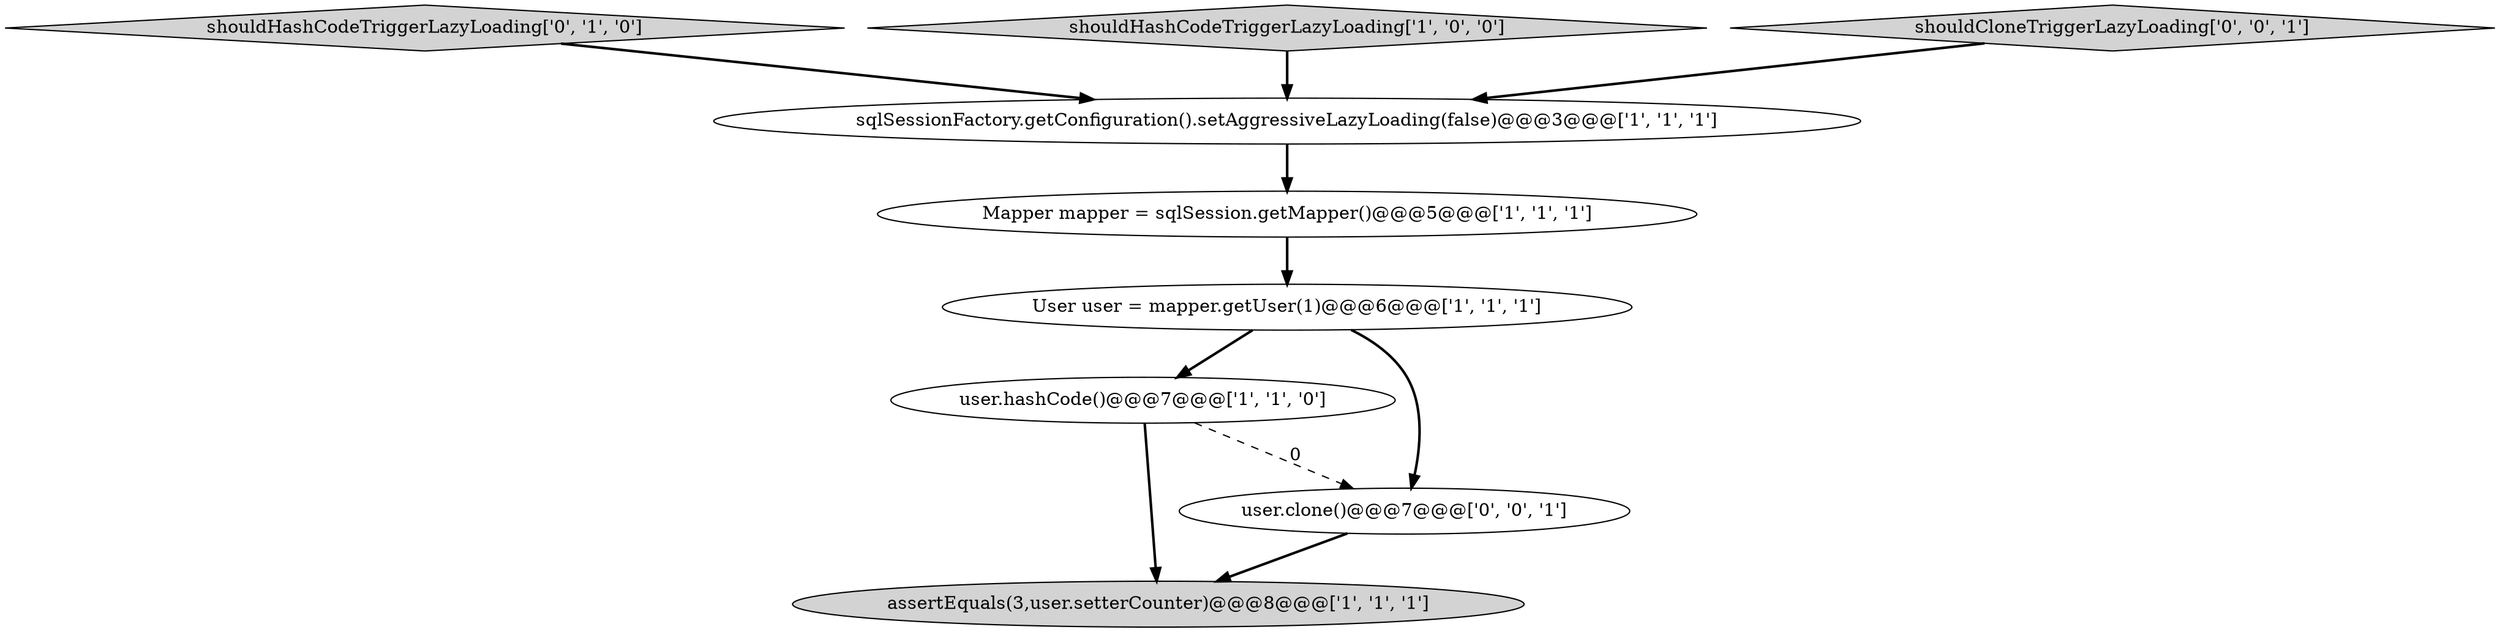 digraph {
6 [style = filled, label = "shouldHashCodeTriggerLazyLoading['0', '1', '0']", fillcolor = lightgray, shape = diamond image = "AAA0AAABBB2BBB"];
5 [style = filled, label = "shouldHashCodeTriggerLazyLoading['1', '0', '0']", fillcolor = lightgray, shape = diamond image = "AAA0AAABBB1BBB"];
4 [style = filled, label = "Mapper mapper = sqlSession.getMapper()@@@5@@@['1', '1', '1']", fillcolor = white, shape = ellipse image = "AAA0AAABBB1BBB"];
7 [style = filled, label = "shouldCloneTriggerLazyLoading['0', '0', '1']", fillcolor = lightgray, shape = diamond image = "AAA0AAABBB3BBB"];
1 [style = filled, label = "User user = mapper.getUser(1)@@@6@@@['1', '1', '1']", fillcolor = white, shape = ellipse image = "AAA0AAABBB1BBB"];
0 [style = filled, label = "sqlSessionFactory.getConfiguration().setAggressiveLazyLoading(false)@@@3@@@['1', '1', '1']", fillcolor = white, shape = ellipse image = "AAA0AAABBB1BBB"];
2 [style = filled, label = "user.hashCode()@@@7@@@['1', '1', '0']", fillcolor = white, shape = ellipse image = "AAA0AAABBB1BBB"];
3 [style = filled, label = "assertEquals(3,user.setterCounter)@@@8@@@['1', '1', '1']", fillcolor = lightgray, shape = ellipse image = "AAA0AAABBB1BBB"];
8 [style = filled, label = "user.clone()@@@7@@@['0', '0', '1']", fillcolor = white, shape = ellipse image = "AAA0AAABBB3BBB"];
1->2 [style = bold, label=""];
4->1 [style = bold, label=""];
6->0 [style = bold, label=""];
7->0 [style = bold, label=""];
1->8 [style = bold, label=""];
5->0 [style = bold, label=""];
0->4 [style = bold, label=""];
2->8 [style = dashed, label="0"];
2->3 [style = bold, label=""];
8->3 [style = bold, label=""];
}
